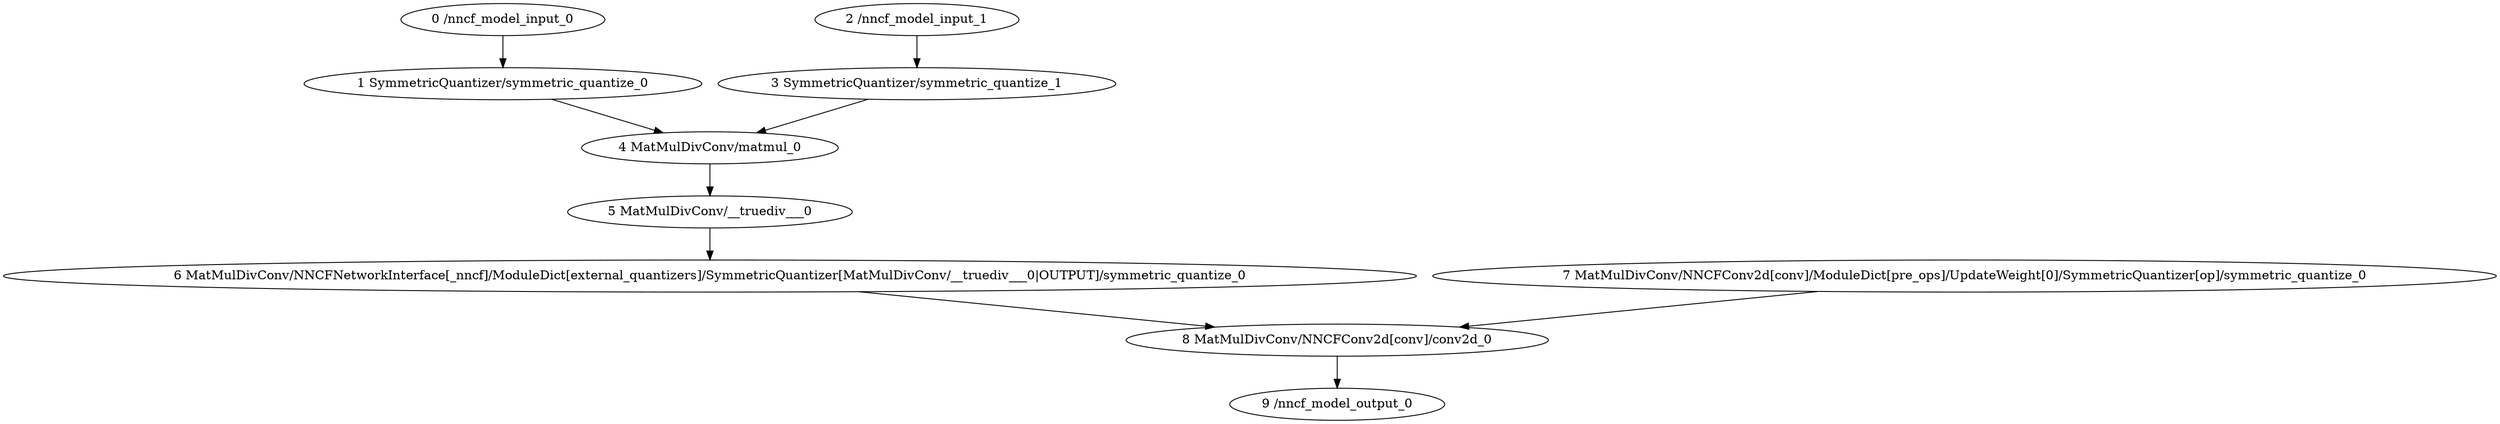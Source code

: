 strict digraph  {
"0 /nncf_model_input_0" [id=0, type=nncf_model_input];
"1 SymmetricQuantizer/symmetric_quantize_0" [id=1, type=symmetric_quantize];
"2 /nncf_model_input_1" [id=2, type=nncf_model_input];
"3 SymmetricQuantizer/symmetric_quantize_1" [id=3, type=symmetric_quantize];
"4 MatMulDivConv/matmul_0" [id=4, type=matmul];
"5 MatMulDivConv/__truediv___0" [id=5, type=__truediv__];
"6 MatMulDivConv/NNCFNetworkInterface[_nncf]/ModuleDict[external_quantizers]/SymmetricQuantizer[MatMulDivConv/__truediv___0|OUTPUT]/symmetric_quantize_0" [id=6, type=symmetric_quantize];
"7 MatMulDivConv/NNCFConv2d[conv]/ModuleDict[pre_ops]/UpdateWeight[0]/SymmetricQuantizer[op]/symmetric_quantize_0" [id=7, type=symmetric_quantize];
"8 MatMulDivConv/NNCFConv2d[conv]/conv2d_0" [id=8, type=conv2d];
"9 /nncf_model_output_0" [id=9, type=nncf_model_output];
"0 /nncf_model_input_0" -> "1 SymmetricQuantizer/symmetric_quantize_0";
"1 SymmetricQuantizer/symmetric_quantize_0" -> "4 MatMulDivConv/matmul_0";
"2 /nncf_model_input_1" -> "3 SymmetricQuantizer/symmetric_quantize_1";
"3 SymmetricQuantizer/symmetric_quantize_1" -> "4 MatMulDivConv/matmul_0";
"4 MatMulDivConv/matmul_0" -> "5 MatMulDivConv/__truediv___0";
"5 MatMulDivConv/__truediv___0" -> "6 MatMulDivConv/NNCFNetworkInterface[_nncf]/ModuleDict[external_quantizers]/SymmetricQuantizer[MatMulDivConv/__truediv___0|OUTPUT]/symmetric_quantize_0";
"6 MatMulDivConv/NNCFNetworkInterface[_nncf]/ModuleDict[external_quantizers]/SymmetricQuantizer[MatMulDivConv/__truediv___0|OUTPUT]/symmetric_quantize_0" -> "8 MatMulDivConv/NNCFConv2d[conv]/conv2d_0";
"7 MatMulDivConv/NNCFConv2d[conv]/ModuleDict[pre_ops]/UpdateWeight[0]/SymmetricQuantizer[op]/symmetric_quantize_0" -> "8 MatMulDivConv/NNCFConv2d[conv]/conv2d_0";
"8 MatMulDivConv/NNCFConv2d[conv]/conv2d_0" -> "9 /nncf_model_output_0";
}
